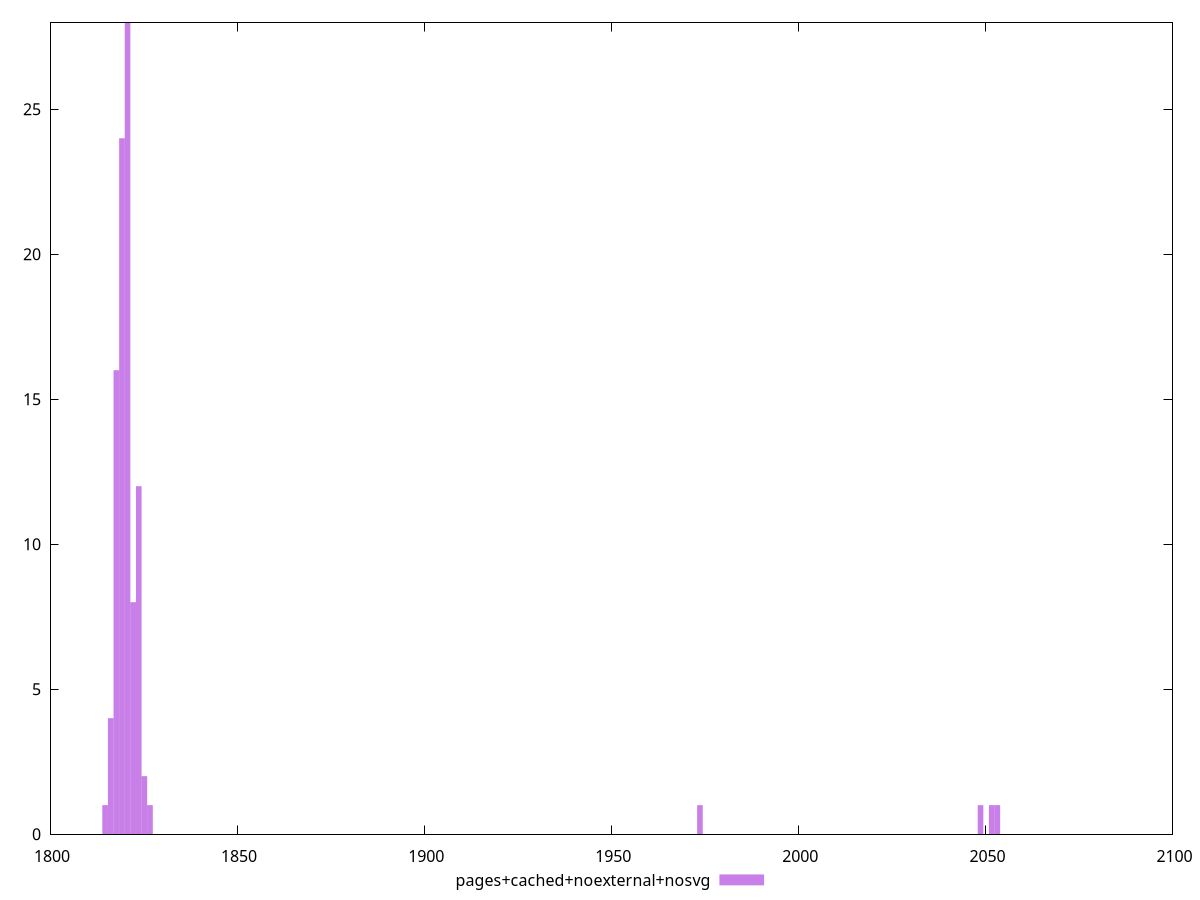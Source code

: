$_pagesCachedNoexternalNosvg <<EOF
1825.225462041815 2
1823.7256876276476 12
2051.6913985811034 1
1820.7261387993126 28
1819.2263643851452 24
1822.2259132134802 8
1817.7265899709778 16
1816.2268155568102 4
1826.7252364559827 1
1973.703129044395 1
2048.6918497527686 1
2053.1911729952712 1
1814.7270411426427 1
EOF
set key outside below
set terminal pngcairo
set output "report_00005_2020-11-02T22-26-11.212Z/metrics/pages+cached+noexternal+nosvg//raw_hist.png"
set yrange [0:28]
set boxwidth 1.4997744141674734
set style fill transparent solid 0.5 noborder
plot $_pagesCachedNoexternalNosvg title "pages+cached+noexternal+nosvg" with boxes ,
